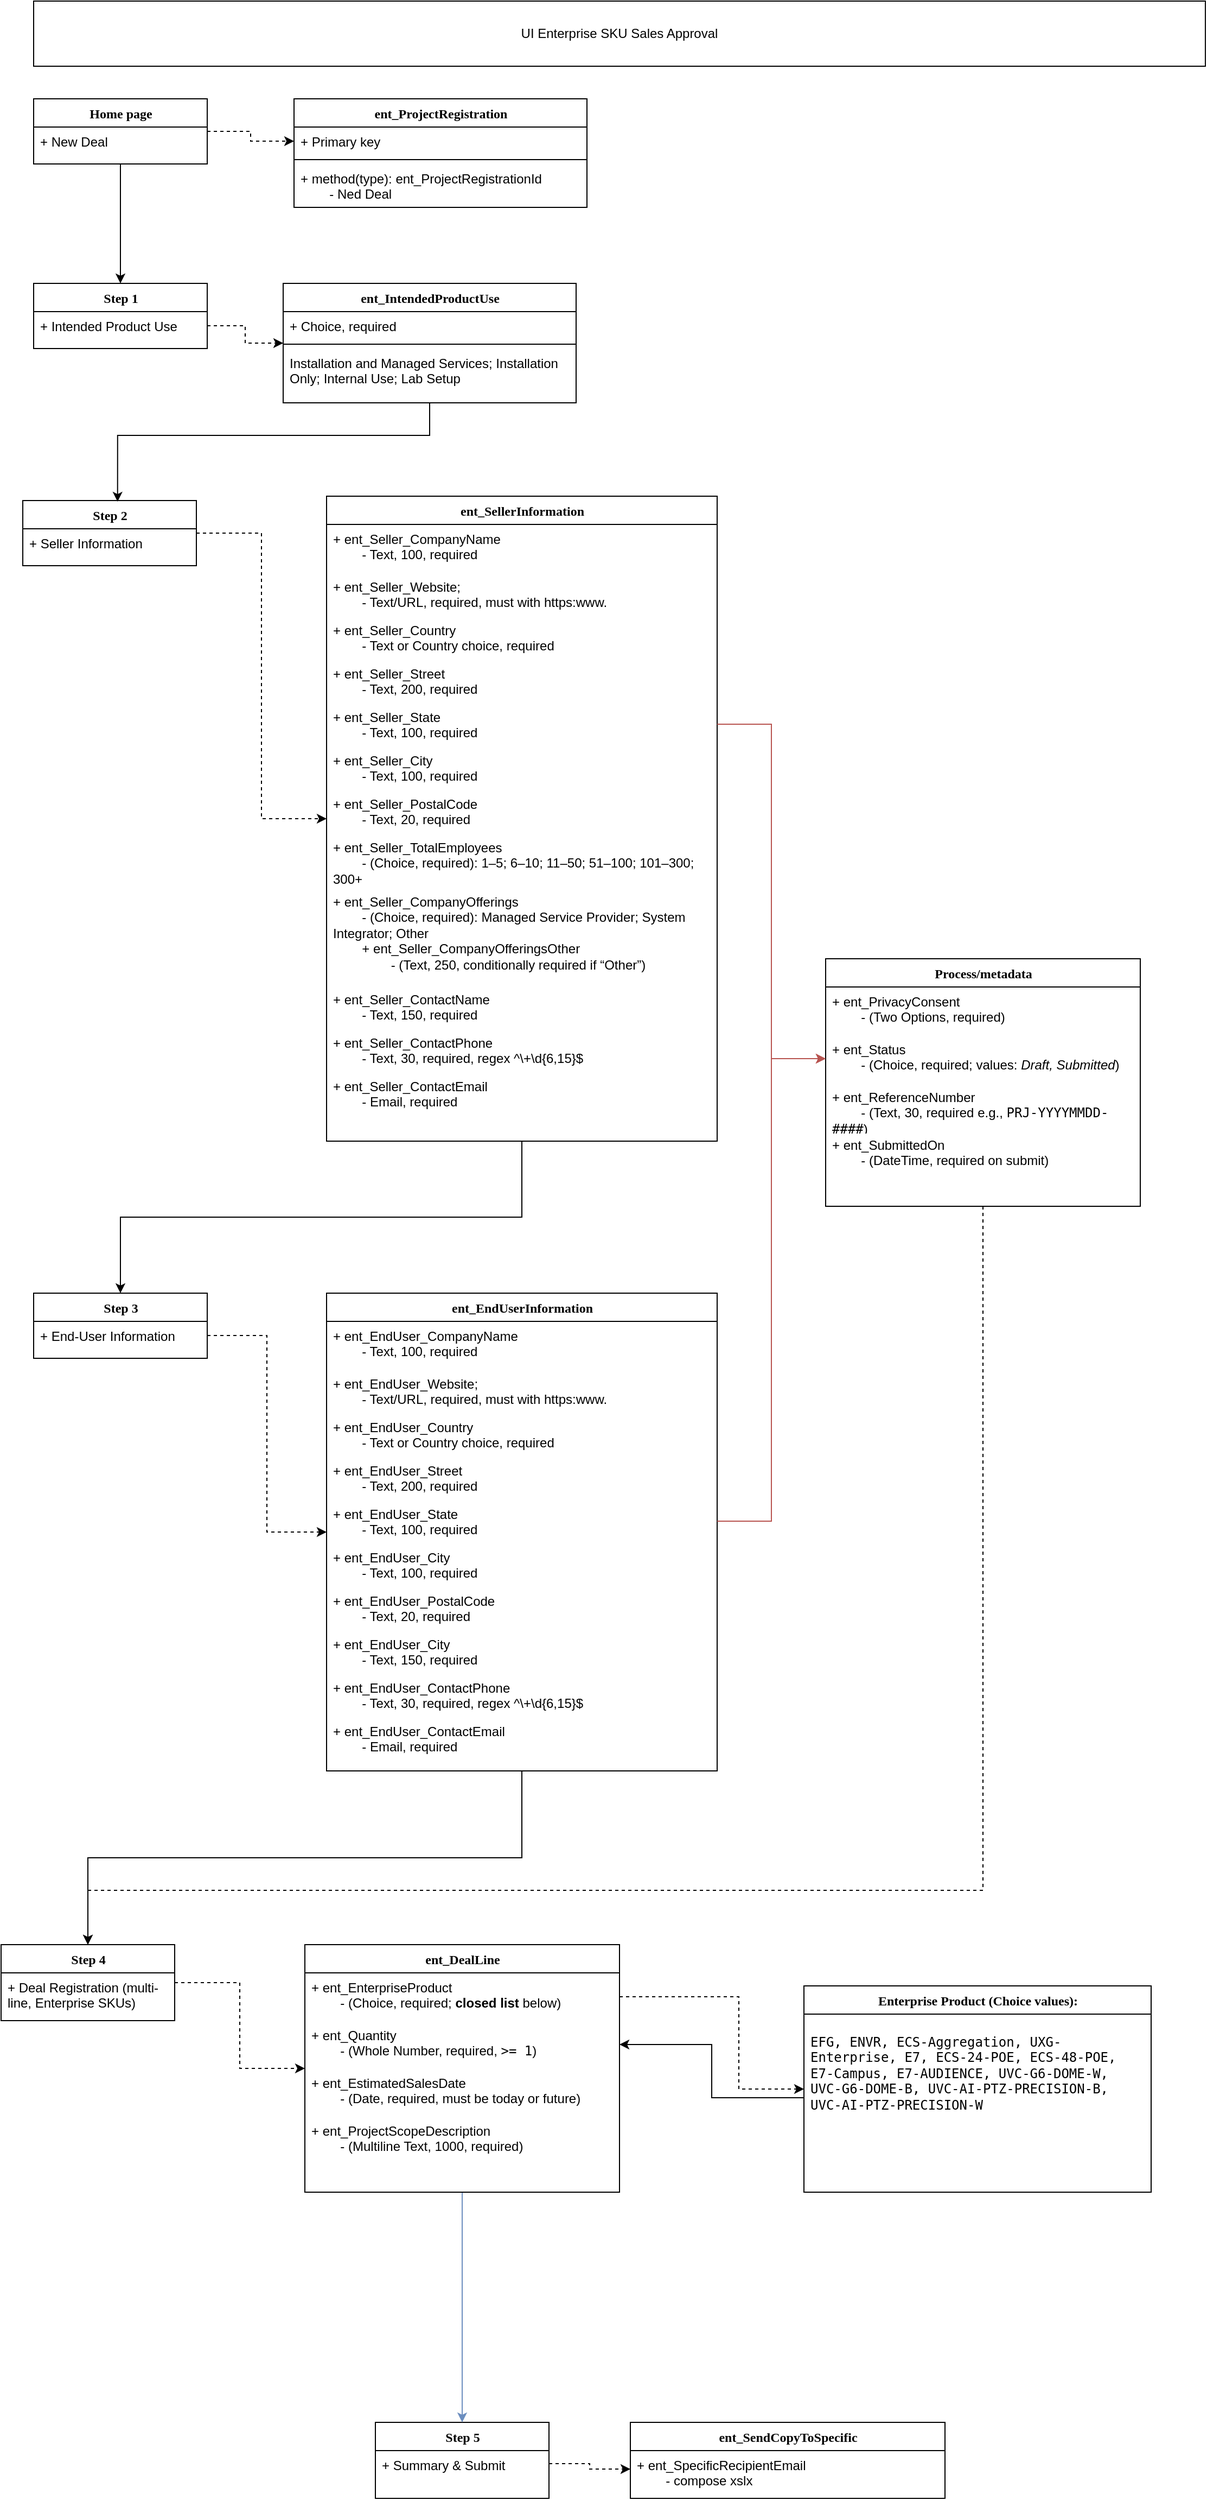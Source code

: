 <mxfile version="26.0.16">
  <diagram name="Page-1" id="9f46799a-70d6-7492-0946-bef42562c5a5">
    <mxGraphModel dx="4091" dy="1720" grid="1" gridSize="10" guides="1" tooltips="1" connect="1" arrows="1" fold="1" page="1" pageScale="1" pageWidth="1100" pageHeight="850" background="none" math="0" shadow="0">
      <root>
        <mxCell id="0" />
        <mxCell id="1" parent="0" />
        <mxCell id="t3Ei1sCSYDdTLTPBaEXb-14" style="edgeStyle=orthogonalEdgeStyle;rounded=0;orthogonalLoop=1;jettySize=auto;html=1;entryX=0;entryY=0.5;entryDx=0;entryDy=0;dashed=1;" edge="1" parent="1" source="78961159f06e98e8-17" target="78961159f06e98e8-109">
          <mxGeometry relative="1" as="geometry" />
        </mxCell>
        <mxCell id="t3Ei1sCSYDdTLTPBaEXb-19" style="edgeStyle=orthogonalEdgeStyle;rounded=0;orthogonalLoop=1;jettySize=auto;html=1;" edge="1" parent="1" source="78961159f06e98e8-17" target="78961159f06e98e8-30">
          <mxGeometry relative="1" as="geometry" />
        </mxCell>
        <mxCell id="78961159f06e98e8-17" value="Home page" style="swimlane;html=1;fontStyle=1;align=center;verticalAlign=top;childLayout=stackLayout;horizontal=1;startSize=26;horizontalStack=0;resizeParent=1;resizeLast=0;collapsible=1;marginBottom=0;swimlaneFillColor=#ffffff;rounded=0;shadow=0;comic=0;labelBackgroundColor=none;strokeWidth=1;fillColor=none;fontFamily=Verdana;fontSize=12" parent="1" vertex="1">
          <mxGeometry x="-1060" y="90" width="160" height="60" as="geometry" />
        </mxCell>
        <mxCell id="t3Ei1sCSYDdTLTPBaEXb-2" value="+ New Deal" style="text;html=1;strokeColor=none;fillColor=none;align=left;verticalAlign=top;spacingLeft=4;spacingRight=4;whiteSpace=wrap;overflow=hidden;rotatable=0;points=[[0,0.5],[1,0.5]];portConstraint=eastwest;" vertex="1" parent="78961159f06e98e8-17">
          <mxGeometry y="26" width="160" height="26" as="geometry" />
        </mxCell>
        <mxCell id="78961159f06e98e8-30" value="Step 1" style="swimlane;html=1;fontStyle=1;align=center;verticalAlign=top;childLayout=stackLayout;horizontal=1;startSize=26;horizontalStack=0;resizeParent=1;resizeLast=0;collapsible=1;marginBottom=0;swimlaneFillColor=#ffffff;rounded=0;shadow=0;comic=0;labelBackgroundColor=none;strokeWidth=1;fillColor=none;fontFamily=Verdana;fontSize=12" parent="1" vertex="1">
          <mxGeometry x="-1060" y="260" width="160" height="60" as="geometry" />
        </mxCell>
        <mxCell id="78961159f06e98e8-31" value="+ Intended Product Use" style="text;html=1;strokeColor=none;fillColor=none;align=left;verticalAlign=top;spacingLeft=4;spacingRight=4;whiteSpace=wrap;overflow=hidden;rotatable=0;points=[[0,0.5],[1,0.5]];portConstraint=eastwest;" parent="78961159f06e98e8-30" vertex="1">
          <mxGeometry y="26" width="160" height="26" as="geometry" />
        </mxCell>
        <mxCell id="78961159f06e98e8-108" value="ent_ProjectRegistration" style="swimlane;html=1;fontStyle=1;align=center;verticalAlign=top;childLayout=stackLayout;horizontal=1;startSize=26;horizontalStack=0;resizeParent=1;resizeLast=0;collapsible=1;marginBottom=0;swimlaneFillColor=#ffffff;rounded=0;shadow=0;comic=0;labelBackgroundColor=none;strokeWidth=1;fillColor=none;fontFamily=Verdana;fontSize=12" parent="1" vertex="1">
          <mxGeometry x="-820" y="90" width="270" height="100" as="geometry" />
        </mxCell>
        <mxCell id="78961159f06e98e8-109" value="+ Primary key" style="text;html=1;strokeColor=none;fillColor=none;align=left;verticalAlign=top;spacingLeft=4;spacingRight=4;whiteSpace=wrap;overflow=hidden;rotatable=0;points=[[0,0.5],[1,0.5]];portConstraint=eastwest;" parent="78961159f06e98e8-108" vertex="1">
          <mxGeometry y="26" width="270" height="26" as="geometry" />
        </mxCell>
        <mxCell id="78961159f06e98e8-116" value="" style="line;html=1;strokeWidth=1;fillColor=none;align=left;verticalAlign=middle;spacingTop=-1;spacingLeft=3;spacingRight=3;rotatable=0;labelPosition=right;points=[];portConstraint=eastwest;" parent="78961159f06e98e8-108" vertex="1">
          <mxGeometry y="52" width="270" height="8" as="geometry" />
        </mxCell>
        <mxCell id="78961159f06e98e8-117" value="+ method(type):&amp;nbsp;ent_ProjectRegistrationId&lt;br&gt;&lt;span style=&quot;white-space: pre;&quot;&gt;&#x9;&lt;/span&gt;- Ned Deal" style="text;html=1;strokeColor=none;fillColor=none;align=left;verticalAlign=top;spacingLeft=4;spacingRight=4;whiteSpace=wrap;overflow=hidden;rotatable=0;points=[[0,0.5],[1,0.5]];portConstraint=eastwest;" parent="78961159f06e98e8-108" vertex="1">
          <mxGeometry y="60" width="270" height="40" as="geometry" />
        </mxCell>
        <mxCell id="t3Ei1sCSYDdTLTPBaEXb-1" value="UI Enterprise SKU Sales Approval" style="rounded=0;whiteSpace=wrap;html=1;" vertex="1" parent="1">
          <mxGeometry x="-1060" width="1080" height="60" as="geometry" />
        </mxCell>
        <mxCell id="t3Ei1sCSYDdTLTPBaEXb-96" style="edgeStyle=orthogonalEdgeStyle;rounded=0;orthogonalLoop=1;jettySize=auto;html=1;dashed=1;" edge="1" parent="1" source="t3Ei1sCSYDdTLTPBaEXb-4" target="t3Ei1sCSYDdTLTPBaEXb-22">
          <mxGeometry relative="1" as="geometry" />
        </mxCell>
        <mxCell id="t3Ei1sCSYDdTLTPBaEXb-4" value="Step 2" style="swimlane;html=1;fontStyle=1;align=center;verticalAlign=top;childLayout=stackLayout;horizontal=1;startSize=26;horizontalStack=0;resizeParent=1;resizeLast=0;collapsible=1;marginBottom=0;swimlaneFillColor=#ffffff;rounded=0;shadow=0;comic=0;labelBackgroundColor=none;strokeWidth=1;fillColor=none;fontFamily=Verdana;fontSize=12" vertex="1" parent="1">
          <mxGeometry x="-1070" y="460" width="160" height="60" as="geometry" />
        </mxCell>
        <mxCell id="t3Ei1sCSYDdTLTPBaEXb-5" value="+&amp;nbsp;Seller Information" style="text;html=1;strokeColor=none;fillColor=none;align=left;verticalAlign=top;spacingLeft=4;spacingRight=4;whiteSpace=wrap;overflow=hidden;rotatable=0;points=[[0,0.5],[1,0.5]];portConstraint=eastwest;" vertex="1" parent="t3Ei1sCSYDdTLTPBaEXb-4">
          <mxGeometry y="26" width="160" height="26" as="geometry" />
        </mxCell>
        <mxCell id="t3Ei1sCSYDdTLTPBaEXb-6" value="Step 3" style="swimlane;html=1;fontStyle=1;align=center;verticalAlign=top;childLayout=stackLayout;horizontal=1;startSize=26;horizontalStack=0;resizeParent=1;resizeLast=0;collapsible=1;marginBottom=0;swimlaneFillColor=#ffffff;rounded=0;shadow=0;comic=0;labelBackgroundColor=none;strokeWidth=1;fillColor=none;fontFamily=Verdana;fontSize=12" vertex="1" parent="1">
          <mxGeometry x="-1060" y="1190" width="160" height="60" as="geometry" />
        </mxCell>
        <mxCell id="t3Ei1sCSYDdTLTPBaEXb-7" value="+&amp;nbsp;End-User Information" style="text;html=1;strokeColor=none;fillColor=none;align=left;verticalAlign=top;spacingLeft=4;spacingRight=4;whiteSpace=wrap;overflow=hidden;rotatable=0;points=[[0,0.5],[1,0.5]];portConstraint=eastwest;" vertex="1" parent="t3Ei1sCSYDdTLTPBaEXb-6">
          <mxGeometry y="26" width="160" height="26" as="geometry" />
        </mxCell>
        <mxCell id="t3Ei1sCSYDdTLTPBaEXb-100" style="edgeStyle=orthogonalEdgeStyle;rounded=0;orthogonalLoop=1;jettySize=auto;html=1;dashed=1;" edge="1" parent="1" source="t3Ei1sCSYDdTLTPBaEXb-8" target="t3Ei1sCSYDdTLTPBaEXb-80">
          <mxGeometry relative="1" as="geometry" />
        </mxCell>
        <mxCell id="t3Ei1sCSYDdTLTPBaEXb-8" value="Step 4" style="swimlane;html=1;fontStyle=1;align=center;verticalAlign=top;childLayout=stackLayout;horizontal=1;startSize=26;horizontalStack=0;resizeParent=1;resizeLast=0;collapsible=1;marginBottom=0;swimlaneFillColor=#ffffff;rounded=0;shadow=0;comic=0;labelBackgroundColor=none;strokeWidth=1;fillColor=none;fontFamily=Verdana;fontSize=12" vertex="1" parent="1">
          <mxGeometry x="-1090" y="1790" width="160" height="70" as="geometry" />
        </mxCell>
        <mxCell id="t3Ei1sCSYDdTLTPBaEXb-9" value="+&amp;nbsp;Deal Registration (multi-line, Enterprise SKUs)" style="text;html=1;strokeColor=none;fillColor=none;align=left;verticalAlign=top;spacingLeft=4;spacingRight=4;whiteSpace=wrap;overflow=hidden;rotatable=0;points=[[0,0.5],[1,0.5]];portConstraint=eastwest;" vertex="1" parent="t3Ei1sCSYDdTLTPBaEXb-8">
          <mxGeometry y="26" width="160" height="44" as="geometry" />
        </mxCell>
        <mxCell id="t3Ei1sCSYDdTLTPBaEXb-10" value="Step 5" style="swimlane;html=1;fontStyle=1;align=center;verticalAlign=top;childLayout=stackLayout;horizontal=1;startSize=26;horizontalStack=0;resizeParent=1;resizeLast=0;collapsible=1;marginBottom=0;swimlaneFillColor=#ffffff;rounded=0;shadow=0;comic=0;labelBackgroundColor=none;strokeWidth=1;fillColor=none;fontFamily=Verdana;fontSize=12" vertex="1" parent="1">
          <mxGeometry x="-745" y="2230" width="160" height="70" as="geometry" />
        </mxCell>
        <mxCell id="t3Ei1sCSYDdTLTPBaEXb-11" value="+&amp;nbsp;Summary &amp;amp; Submit" style="text;html=1;strokeColor=none;fillColor=none;align=left;verticalAlign=top;spacingLeft=4;spacingRight=4;whiteSpace=wrap;overflow=hidden;rotatable=0;points=[[0,0.5],[1,0.5]];portConstraint=eastwest;" vertex="1" parent="t3Ei1sCSYDdTLTPBaEXb-10">
          <mxGeometry y="26" width="160" height="24" as="geometry" />
        </mxCell>
        <mxCell id="t3Ei1sCSYDdTLTPBaEXb-15" value="ent_IntendedProductUse" style="swimlane;html=1;fontStyle=1;align=center;verticalAlign=top;childLayout=stackLayout;horizontal=1;startSize=26;horizontalStack=0;resizeParent=1;resizeLast=0;collapsible=1;marginBottom=0;swimlaneFillColor=#ffffff;rounded=0;shadow=0;comic=0;labelBackgroundColor=none;strokeWidth=1;fillColor=none;fontFamily=Verdana;fontSize=12" vertex="1" parent="1">
          <mxGeometry x="-830" y="260" width="270" height="110" as="geometry" />
        </mxCell>
        <mxCell id="t3Ei1sCSYDdTLTPBaEXb-16" value="+&amp;nbsp;Choice, required" style="text;html=1;strokeColor=none;fillColor=none;align=left;verticalAlign=top;spacingLeft=4;spacingRight=4;whiteSpace=wrap;overflow=hidden;rotatable=0;points=[[0,0.5],[1,0.5]];portConstraint=eastwest;" vertex="1" parent="t3Ei1sCSYDdTLTPBaEXb-15">
          <mxGeometry y="26" width="270" height="26" as="geometry" />
        </mxCell>
        <mxCell id="t3Ei1sCSYDdTLTPBaEXb-17" value="" style="line;html=1;strokeWidth=1;fillColor=none;align=left;verticalAlign=middle;spacingTop=-1;spacingLeft=3;spacingRight=3;rotatable=0;labelPosition=right;points=[];portConstraint=eastwest;" vertex="1" parent="t3Ei1sCSYDdTLTPBaEXb-15">
          <mxGeometry y="52" width="270" height="8" as="geometry" />
        </mxCell>
        <mxCell id="t3Ei1sCSYDdTLTPBaEXb-18" value="Installation and Managed Services; Installation Only; Internal Use; Lab Setup" style="text;html=1;strokeColor=none;fillColor=none;align=left;verticalAlign=top;spacingLeft=4;spacingRight=4;whiteSpace=wrap;overflow=hidden;rotatable=0;points=[[0,0.5],[1,0.5]];portConstraint=eastwest;" vertex="1" parent="t3Ei1sCSYDdTLTPBaEXb-15">
          <mxGeometry y="60" width="270" height="50" as="geometry" />
        </mxCell>
        <mxCell id="t3Ei1sCSYDdTLTPBaEXb-20" style="edgeStyle=orthogonalEdgeStyle;rounded=0;orthogonalLoop=1;jettySize=auto;html=1;exitX=1;exitY=0.5;exitDx=0;exitDy=0;dashed=1;" edge="1" parent="1" source="78961159f06e98e8-31" target="t3Ei1sCSYDdTLTPBaEXb-15">
          <mxGeometry relative="1" as="geometry" />
        </mxCell>
        <mxCell id="t3Ei1sCSYDdTLTPBaEXb-97" style="edgeStyle=orthogonalEdgeStyle;rounded=0;orthogonalLoop=1;jettySize=auto;html=1;entryX=0.5;entryY=0;entryDx=0;entryDy=0;" edge="1" parent="1" source="t3Ei1sCSYDdTLTPBaEXb-22" target="t3Ei1sCSYDdTLTPBaEXb-6">
          <mxGeometry relative="1" as="geometry">
            <Array as="points">
              <mxPoint x="-610" y="1120" />
              <mxPoint x="-980" y="1120" />
            </Array>
          </mxGeometry>
        </mxCell>
        <mxCell id="t3Ei1sCSYDdTLTPBaEXb-22" value="ent_SellerInformation" style="swimlane;html=1;fontStyle=1;align=center;verticalAlign=top;childLayout=stackLayout;horizontal=1;startSize=26;horizontalStack=0;resizeParent=1;resizeLast=0;collapsible=1;marginBottom=0;swimlaneFillColor=#ffffff;rounded=0;shadow=0;comic=0;labelBackgroundColor=none;strokeWidth=1;fillColor=none;fontFamily=Verdana;fontSize=12" vertex="1" parent="1">
          <mxGeometry x="-790" y="456" width="360" height="594" as="geometry" />
        </mxCell>
        <mxCell id="t3Ei1sCSYDdTLTPBaEXb-23" value="+ ent_Seller_CompanyName&lt;br&gt;&lt;span style=&quot;white-space: pre;&quot;&gt;&#x9;&lt;/span&gt;- Text, 100, required" style="text;html=1;strokeColor=none;fillColor=none;align=left;verticalAlign=top;spacingLeft=4;spacingRight=4;whiteSpace=wrap;overflow=hidden;rotatable=0;points=[[0,0.5],[1,0.5]];portConstraint=eastwest;" vertex="1" parent="t3Ei1sCSYDdTLTPBaEXb-22">
          <mxGeometry y="26" width="360" height="44" as="geometry" />
        </mxCell>
        <mxCell id="t3Ei1sCSYDdTLTPBaEXb-25" value="+&amp;nbsp;ent_Seller_Website;&lt;br&gt;&lt;span style=&quot;white-space: pre;&quot;&gt;&#x9;&lt;/span&gt;- Text/URL, required, must with https:www." style="text;html=1;strokeColor=none;fillColor=none;align=left;verticalAlign=top;spacingLeft=4;spacingRight=4;whiteSpace=wrap;overflow=hidden;rotatable=0;points=[[0,0.5],[1,0.5]];portConstraint=eastwest;" vertex="1" parent="t3Ei1sCSYDdTLTPBaEXb-22">
          <mxGeometry y="70" width="360" height="40" as="geometry" />
        </mxCell>
        <mxCell id="t3Ei1sCSYDdTLTPBaEXb-34" value="+&amp;nbsp;ent_Seller_Country&lt;br&gt;&lt;span style=&quot;white-space: pre;&quot;&gt;&#x9;&lt;/span&gt;- Text or Country choice, required" style="text;html=1;strokeColor=none;fillColor=none;align=left;verticalAlign=top;spacingLeft=4;spacingRight=4;whiteSpace=wrap;overflow=hidden;rotatable=0;points=[[0,0.5],[1,0.5]];portConstraint=eastwest;" vertex="1" parent="t3Ei1sCSYDdTLTPBaEXb-22">
          <mxGeometry y="110" width="360" height="40" as="geometry" />
        </mxCell>
        <mxCell id="t3Ei1sCSYDdTLTPBaEXb-26" value="+ ent_Seller_Street&lt;br&gt;&lt;span style=&quot;white-space: pre;&quot;&gt;&#x9;&lt;/span&gt;- Text, 200, required" style="text;html=1;strokeColor=none;fillColor=none;align=left;verticalAlign=top;spacingLeft=4;spacingRight=4;whiteSpace=wrap;overflow=hidden;rotatable=0;points=[[0,0.5],[1,0.5]];portConstraint=eastwest;" vertex="1" parent="t3Ei1sCSYDdTLTPBaEXb-22">
          <mxGeometry y="150" width="360" height="40" as="geometry" />
        </mxCell>
        <mxCell id="t3Ei1sCSYDdTLTPBaEXb-35" value="+&amp;nbsp;ent_Seller_State&lt;br&gt;&lt;span style=&quot;white-space: pre;&quot;&gt;&#x9;&lt;/span&gt;- Text, 100, required" style="text;html=1;strokeColor=none;fillColor=none;align=left;verticalAlign=top;spacingLeft=4;spacingRight=4;whiteSpace=wrap;overflow=hidden;rotatable=0;points=[[0,0.5],[1,0.5]];portConstraint=eastwest;" vertex="1" parent="t3Ei1sCSYDdTLTPBaEXb-22">
          <mxGeometry y="190" width="360" height="40" as="geometry" />
        </mxCell>
        <mxCell id="t3Ei1sCSYDdTLTPBaEXb-37" value="+&amp;nbsp;ent_Seller_City&lt;br&gt;&lt;span style=&quot;white-space: pre;&quot;&gt;&#x9;&lt;/span&gt;- Text, 100, required" style="text;html=1;strokeColor=none;fillColor=none;align=left;verticalAlign=top;spacingLeft=4;spacingRight=4;whiteSpace=wrap;overflow=hidden;rotatable=0;points=[[0,0.5],[1,0.5]];portConstraint=eastwest;" vertex="1" parent="t3Ei1sCSYDdTLTPBaEXb-22">
          <mxGeometry y="230" width="360" height="40" as="geometry" />
        </mxCell>
        <mxCell id="t3Ei1sCSYDdTLTPBaEXb-38" value="+&amp;nbsp;ent_Seller_PostalCode&lt;br&gt;&lt;span style=&quot;white-space: pre;&quot;&gt;&#x9;&lt;/span&gt;- Text, 20, required" style="text;html=1;strokeColor=none;fillColor=none;align=left;verticalAlign=top;spacingLeft=4;spacingRight=4;whiteSpace=wrap;overflow=hidden;rotatable=0;points=[[0,0.5],[1,0.5]];portConstraint=eastwest;" vertex="1" parent="t3Ei1sCSYDdTLTPBaEXb-22">
          <mxGeometry y="270" width="360" height="40" as="geometry" />
        </mxCell>
        <mxCell id="t3Ei1sCSYDdTLTPBaEXb-39" value="+&amp;nbsp;ent_Seller_TotalEmployees&lt;br&gt;&lt;span style=&quot;white-space: pre;&quot;&gt;&#x9;&lt;/span&gt;-&amp;nbsp;(Choice, required): 1–5; 6–10; 11–50; 51–100; 101–300; 300+" style="text;html=1;strokeColor=none;fillColor=none;align=left;verticalAlign=top;spacingLeft=4;spacingRight=4;whiteSpace=wrap;overflow=hidden;rotatable=0;points=[[0,0.5],[1,0.5]];portConstraint=eastwest;" vertex="1" parent="t3Ei1sCSYDdTLTPBaEXb-22">
          <mxGeometry y="310" width="360" height="50" as="geometry" />
        </mxCell>
        <mxCell id="t3Ei1sCSYDdTLTPBaEXb-40" value="+&amp;nbsp;ent_Seller_CompanyOfferings&lt;br&gt;&lt;span style=&quot;white-space: pre;&quot;&gt;&#x9;&lt;/span&gt;- (Choice, required): Managed Service Provider; System Integrator; Other&lt;br&gt;&lt;span style=&quot;white-space: pre;&quot;&gt;&#x9;&lt;/span&gt;+&amp;nbsp;ent_Seller_CompanyOfferingsOther&lt;br&gt;&lt;span style=&quot;white-space: pre;&quot;&gt;&#x9;&lt;/span&gt;&lt;span style=&quot;white-space: pre;&quot;&gt;&#x9;&lt;/span&gt;-&amp;nbsp;(Text, 250, conditionally required if “Other”)" style="text;html=1;strokeColor=none;fillColor=none;align=left;verticalAlign=top;spacingLeft=4;spacingRight=4;whiteSpace=wrap;overflow=hidden;rotatable=0;points=[[0,0.5],[1,0.5]];portConstraint=eastwest;" vertex="1" parent="t3Ei1sCSYDdTLTPBaEXb-22">
          <mxGeometry y="360" width="360" height="90" as="geometry" />
        </mxCell>
        <mxCell id="t3Ei1sCSYDdTLTPBaEXb-41" value="+&amp;nbsp;ent_Seller_ContactName&lt;br&gt;&lt;span style=&quot;white-space: pre;&quot;&gt;&#x9;&lt;/span&gt;- Text, 150, required" style="text;html=1;strokeColor=none;fillColor=none;align=left;verticalAlign=top;spacingLeft=4;spacingRight=4;whiteSpace=wrap;overflow=hidden;rotatable=0;points=[[0,0.5],[1,0.5]];portConstraint=eastwest;" vertex="1" parent="t3Ei1sCSYDdTLTPBaEXb-22">
          <mxGeometry y="450" width="360" height="40" as="geometry" />
        </mxCell>
        <mxCell id="t3Ei1sCSYDdTLTPBaEXb-42" value="+&amp;nbsp;ent_Seller_ContactPhone&lt;br&gt;&lt;span style=&quot;white-space: pre;&quot;&gt;&#x9;&lt;/span&gt;- Text, 30, required, regex ^\+\d{6,15}$" style="text;html=1;strokeColor=none;fillColor=none;align=left;verticalAlign=top;spacingLeft=4;spacingRight=4;whiteSpace=wrap;overflow=hidden;rotatable=0;points=[[0,0.5],[1,0.5]];portConstraint=eastwest;" vertex="1" parent="t3Ei1sCSYDdTLTPBaEXb-22">
          <mxGeometry y="490" width="360" height="40" as="geometry" />
        </mxCell>
        <mxCell id="t3Ei1sCSYDdTLTPBaEXb-43" value="+&amp;nbsp;ent_Seller_ContactEmail&lt;br&gt;&lt;span style=&quot;white-space: pre;&quot;&gt;&#x9;&lt;/span&gt;- Email, required" style="text;html=1;strokeColor=none;fillColor=none;align=left;verticalAlign=top;spacingLeft=4;spacingRight=4;whiteSpace=wrap;overflow=hidden;rotatable=0;points=[[0,0.5],[1,0.5]];portConstraint=eastwest;" vertex="1" parent="t3Ei1sCSYDdTLTPBaEXb-22">
          <mxGeometry y="530" width="360" height="40" as="geometry" />
        </mxCell>
        <mxCell id="t3Ei1sCSYDdTLTPBaEXb-99" style="edgeStyle=orthogonalEdgeStyle;rounded=0;orthogonalLoop=1;jettySize=auto;html=1;entryX=0.5;entryY=0;entryDx=0;entryDy=0;" edge="1" parent="1" source="t3Ei1sCSYDdTLTPBaEXb-44" target="t3Ei1sCSYDdTLTPBaEXb-8">
          <mxGeometry relative="1" as="geometry">
            <Array as="points">
              <mxPoint x="-610" y="1710" />
              <mxPoint x="-1010" y="1710" />
            </Array>
          </mxGeometry>
        </mxCell>
        <mxCell id="t3Ei1sCSYDdTLTPBaEXb-44" value="ent_EndUserInformation" style="swimlane;html=1;fontStyle=1;align=center;verticalAlign=top;childLayout=stackLayout;horizontal=1;startSize=26;horizontalStack=0;resizeParent=1;resizeLast=0;collapsible=1;marginBottom=0;swimlaneFillColor=#ffffff;rounded=0;shadow=0;comic=0;labelBackgroundColor=none;strokeWidth=1;fillColor=none;fontFamily=Verdana;fontSize=12" vertex="1" parent="1">
          <mxGeometry x="-790" y="1190" width="360" height="440" as="geometry" />
        </mxCell>
        <mxCell id="t3Ei1sCSYDdTLTPBaEXb-45" value="+ ent_EndUser_CompanyName&lt;br&gt;&lt;span style=&quot;white-space: pre;&quot;&gt;&#x9;&lt;/span&gt;- Text, 100, required" style="text;html=1;strokeColor=none;fillColor=none;align=left;verticalAlign=top;spacingLeft=4;spacingRight=4;whiteSpace=wrap;overflow=hidden;rotatable=0;points=[[0,0.5],[1,0.5]];portConstraint=eastwest;" vertex="1" parent="t3Ei1sCSYDdTLTPBaEXb-44">
          <mxGeometry y="26" width="360" height="44" as="geometry" />
        </mxCell>
        <mxCell id="t3Ei1sCSYDdTLTPBaEXb-46" value="+&amp;nbsp;ent_EndUser_Website;&lt;br&gt;&lt;span style=&quot;white-space: pre;&quot;&gt;&#x9;&lt;/span&gt;- Text/URL, required, must with https:www." style="text;html=1;strokeColor=none;fillColor=none;align=left;verticalAlign=top;spacingLeft=4;spacingRight=4;whiteSpace=wrap;overflow=hidden;rotatable=0;points=[[0,0.5],[1,0.5]];portConstraint=eastwest;" vertex="1" parent="t3Ei1sCSYDdTLTPBaEXb-44">
          <mxGeometry y="70" width="360" height="40" as="geometry" />
        </mxCell>
        <mxCell id="t3Ei1sCSYDdTLTPBaEXb-47" value="+&amp;nbsp;ent_EndUser_Country&lt;br&gt;&lt;span style=&quot;white-space: pre;&quot;&gt;&#x9;&lt;/span&gt;- Text or Country choice, required" style="text;html=1;strokeColor=none;fillColor=none;align=left;verticalAlign=top;spacingLeft=4;spacingRight=4;whiteSpace=wrap;overflow=hidden;rotatable=0;points=[[0,0.5],[1,0.5]];portConstraint=eastwest;" vertex="1" parent="t3Ei1sCSYDdTLTPBaEXb-44">
          <mxGeometry y="110" width="360" height="40" as="geometry" />
        </mxCell>
        <mxCell id="t3Ei1sCSYDdTLTPBaEXb-48" value="+ ent_EndUser_Street&lt;br&gt;&lt;span style=&quot;white-space: pre;&quot;&gt;&#x9;&lt;/span&gt;- Text, 200, required" style="text;html=1;strokeColor=none;fillColor=none;align=left;verticalAlign=top;spacingLeft=4;spacingRight=4;whiteSpace=wrap;overflow=hidden;rotatable=0;points=[[0,0.5],[1,0.5]];portConstraint=eastwest;" vertex="1" parent="t3Ei1sCSYDdTLTPBaEXb-44">
          <mxGeometry y="150" width="360" height="40" as="geometry" />
        </mxCell>
        <mxCell id="t3Ei1sCSYDdTLTPBaEXb-49" value="+&amp;nbsp;ent_EndUser_State&lt;br&gt;&lt;span style=&quot;white-space: pre;&quot;&gt;&#x9;&lt;/span&gt;- Text, 100, required" style="text;html=1;strokeColor=none;fillColor=none;align=left;verticalAlign=top;spacingLeft=4;spacingRight=4;whiteSpace=wrap;overflow=hidden;rotatable=0;points=[[0,0.5],[1,0.5]];portConstraint=eastwest;" vertex="1" parent="t3Ei1sCSYDdTLTPBaEXb-44">
          <mxGeometry y="190" width="360" height="40" as="geometry" />
        </mxCell>
        <mxCell id="t3Ei1sCSYDdTLTPBaEXb-50" value="+&amp;nbsp;ent_EndUser_City&lt;br&gt;&lt;span style=&quot;white-space: pre;&quot;&gt;&#x9;&lt;/span&gt;- Text, 100, required" style="text;html=1;strokeColor=none;fillColor=none;align=left;verticalAlign=top;spacingLeft=4;spacingRight=4;whiteSpace=wrap;overflow=hidden;rotatable=0;points=[[0,0.5],[1,0.5]];portConstraint=eastwest;" vertex="1" parent="t3Ei1sCSYDdTLTPBaEXb-44">
          <mxGeometry y="230" width="360" height="40" as="geometry" />
        </mxCell>
        <mxCell id="t3Ei1sCSYDdTLTPBaEXb-51" value="+&amp;nbsp;ent_EndUser_PostalCode&lt;br&gt;&lt;span style=&quot;white-space: pre;&quot;&gt;&#x9;&lt;/span&gt;- Text, 20, required" style="text;html=1;strokeColor=none;fillColor=none;align=left;verticalAlign=top;spacingLeft=4;spacingRight=4;whiteSpace=wrap;overflow=hidden;rotatable=0;points=[[0,0.5],[1,0.5]];portConstraint=eastwest;" vertex="1" parent="t3Ei1sCSYDdTLTPBaEXb-44">
          <mxGeometry y="270" width="360" height="40" as="geometry" />
        </mxCell>
        <mxCell id="t3Ei1sCSYDdTLTPBaEXb-54" value="+&amp;nbsp;ent_EndUser_City&lt;br&gt;&lt;span style=&quot;white-space: pre;&quot;&gt;&#x9;&lt;/span&gt;- Text, 150, required" style="text;html=1;strokeColor=none;fillColor=none;align=left;verticalAlign=top;spacingLeft=4;spacingRight=4;whiteSpace=wrap;overflow=hidden;rotatable=0;points=[[0,0.5],[1,0.5]];portConstraint=eastwest;" vertex="1" parent="t3Ei1sCSYDdTLTPBaEXb-44">
          <mxGeometry y="310" width="360" height="40" as="geometry" />
        </mxCell>
        <mxCell id="t3Ei1sCSYDdTLTPBaEXb-55" value="+&amp;nbsp;ent_EndUser_ContactPhone&lt;br&gt;&lt;span style=&quot;white-space: pre;&quot;&gt;&#x9;&lt;/span&gt;- Text, 30, required, regex ^\+\d{6,15}$" style="text;html=1;strokeColor=none;fillColor=none;align=left;verticalAlign=top;spacingLeft=4;spacingRight=4;whiteSpace=wrap;overflow=hidden;rotatable=0;points=[[0,0.5],[1,0.5]];portConstraint=eastwest;" vertex="1" parent="t3Ei1sCSYDdTLTPBaEXb-44">
          <mxGeometry y="350" width="360" height="40" as="geometry" />
        </mxCell>
        <mxCell id="t3Ei1sCSYDdTLTPBaEXb-56" value="+&amp;nbsp;ent_EndUser_ContactEmail&lt;br&gt;&lt;span style=&quot;white-space: pre;&quot;&gt;&#x9;&lt;/span&gt;- Email, required" style="text;html=1;strokeColor=none;fillColor=none;align=left;verticalAlign=top;spacingLeft=4;spacingRight=4;whiteSpace=wrap;overflow=hidden;rotatable=0;points=[[0,0.5],[1,0.5]];portConstraint=eastwest;" vertex="1" parent="t3Ei1sCSYDdTLTPBaEXb-44">
          <mxGeometry y="390" width="360" height="40" as="geometry" />
        </mxCell>
        <mxCell id="t3Ei1sCSYDdTLTPBaEXb-104" style="edgeStyle=orthogonalEdgeStyle;rounded=0;orthogonalLoop=1;jettySize=auto;html=1;dashed=1;" edge="1" parent="1" source="t3Ei1sCSYDdTLTPBaEXb-57" target="t3Ei1sCSYDdTLTPBaEXb-8">
          <mxGeometry relative="1" as="geometry">
            <Array as="points">
              <mxPoint x="-185" y="1740" />
              <mxPoint x="-1010" y="1740" />
            </Array>
          </mxGeometry>
        </mxCell>
        <mxCell id="t3Ei1sCSYDdTLTPBaEXb-57" value="Process/metadata" style="swimlane;html=1;fontStyle=1;align=center;verticalAlign=top;childLayout=stackLayout;horizontal=1;startSize=26;horizontalStack=0;resizeParent=1;resizeLast=0;collapsible=1;marginBottom=0;swimlaneFillColor=#ffffff;rounded=0;shadow=0;comic=0;labelBackgroundColor=none;strokeWidth=1;fillColor=none;fontFamily=Verdana;fontSize=12" vertex="1" parent="1">
          <mxGeometry x="-330" y="882" width="290" height="228" as="geometry" />
        </mxCell>
        <mxCell id="t3Ei1sCSYDdTLTPBaEXb-58" value="+&amp;nbsp;ent_PrivacyConsent&lt;br&gt;&lt;span style=&quot;white-space: pre;&quot;&gt;&#x9;&lt;/span&gt;-&amp;nbsp;(Two Options, required)" style="text;html=1;strokeColor=none;fillColor=none;align=left;verticalAlign=top;spacingLeft=4;spacingRight=4;whiteSpace=wrap;overflow=hidden;rotatable=0;points=[[0,0.5],[1,0.5]];portConstraint=eastwest;" vertex="1" parent="t3Ei1sCSYDdTLTPBaEXb-57">
          <mxGeometry y="26" width="290" height="44" as="geometry" />
        </mxCell>
        <mxCell id="t3Ei1sCSYDdTLTPBaEXb-66" value="+&amp;nbsp;ent_Status&lt;div&gt;&lt;span style=&quot;white-space: pre;&quot;&gt;&#x9;&lt;/span&gt;-&amp;nbsp;&lt;span style=&quot;background-color: transparent; color: light-dark(rgb(0, 0, 0), rgb(255, 255, 255));&quot;&gt;(Choice, required; values: &lt;/span&gt;&lt;em style=&quot;background-color: transparent; color: light-dark(rgb(0, 0, 0), rgb(255, 255, 255));&quot; data-end=&quot;4024&quot; data-start=&quot;4006&quot;&gt;Draft, Submitted&lt;/em&gt;&lt;span style=&quot;background-color: transparent; color: light-dark(rgb(0, 0, 0), rgb(255, 255, 255));&quot;&gt;)&lt;/span&gt;&lt;br&gt;&lt;/div&gt;" style="text;html=1;strokeColor=none;fillColor=none;align=left;verticalAlign=top;spacingLeft=4;spacingRight=4;whiteSpace=wrap;overflow=hidden;rotatable=0;points=[[0,0.5],[1,0.5]];portConstraint=eastwest;" vertex="1" parent="t3Ei1sCSYDdTLTPBaEXb-57">
          <mxGeometry y="70" width="290" height="44" as="geometry" />
        </mxCell>
        <mxCell id="t3Ei1sCSYDdTLTPBaEXb-67" value="&lt;div&gt;+&amp;nbsp;ent_ReferenceNumber&lt;br&gt;&lt;span style=&quot;white-space: pre;&quot;&gt;&#x9;&lt;/span&gt;-&amp;nbsp;&lt;span style=&quot;background-color: transparent; color: light-dark(rgb(0, 0, 0), rgb(255, 255, 255));&quot;&gt;(Text, 30, required e.g., &lt;/span&gt;&lt;code style=&quot;background-color: transparent; color: light-dark(rgb(0, 0, 0), rgb(255, 255, 255));&quot; data-end=&quot;4099&quot; data-start=&quot;4080&quot;&gt;PRJ-YYYYMMDD-####&lt;/code&gt;&lt;span style=&quot;background-color: transparent; color: light-dark(rgb(0, 0, 0), rgb(255, 255, 255));&quot;&gt;)&lt;/span&gt;&lt;br&gt;&lt;/div&gt;" style="text;html=1;strokeColor=none;fillColor=none;align=left;verticalAlign=top;spacingLeft=4;spacingRight=4;whiteSpace=wrap;overflow=hidden;rotatable=0;points=[[0,0.5],[1,0.5]];portConstraint=eastwest;" vertex="1" parent="t3Ei1sCSYDdTLTPBaEXb-57">
          <mxGeometry y="114" width="290" height="44" as="geometry" />
        </mxCell>
        <mxCell id="t3Ei1sCSYDdTLTPBaEXb-68" value="&lt;div&gt;+&amp;nbsp;ent_SubmittedOn&lt;/div&gt;&lt;div&gt;&lt;span style=&quot;white-space: pre;&quot;&gt;&#x9;&lt;/span&gt;-&amp;nbsp;(DateTime, required on submit)&lt;br&gt;&lt;/div&gt;" style="text;html=1;strokeColor=none;fillColor=none;align=left;verticalAlign=top;spacingLeft=4;spacingRight=4;whiteSpace=wrap;overflow=hidden;rotatable=0;points=[[0,0.5],[1,0.5]];portConstraint=eastwest;" vertex="1" parent="t3Ei1sCSYDdTLTPBaEXb-57">
          <mxGeometry y="158" width="290" height="44" as="geometry" />
        </mxCell>
        <mxCell id="t3Ei1sCSYDdTLTPBaEXb-101" style="edgeStyle=orthogonalEdgeStyle;rounded=0;orthogonalLoop=1;jettySize=auto;html=1;fillColor=#dae8fc;strokeColor=#6c8ebf;" edge="1" parent="1" source="t3Ei1sCSYDdTLTPBaEXb-80" target="t3Ei1sCSYDdTLTPBaEXb-10">
          <mxGeometry relative="1" as="geometry" />
        </mxCell>
        <mxCell id="t3Ei1sCSYDdTLTPBaEXb-80" value="ent_DealLine" style="swimlane;html=1;fontStyle=1;align=center;verticalAlign=top;childLayout=stackLayout;horizontal=1;startSize=26;horizontalStack=0;resizeParent=1;resizeLast=0;collapsible=1;marginBottom=0;swimlaneFillColor=#ffffff;rounded=0;shadow=0;comic=0;labelBackgroundColor=none;strokeWidth=1;fillColor=none;fontFamily=Verdana;fontSize=12" vertex="1" parent="1">
          <mxGeometry x="-810" y="1790" width="290" height="228" as="geometry" />
        </mxCell>
        <mxCell id="t3Ei1sCSYDdTLTPBaEXb-81" value="+ ent_EnterpriseProduct&lt;div&gt;&lt;span style=&quot;white-space: pre;&quot;&gt;&#x9;&lt;/span&gt;-&amp;nbsp;&lt;span style=&quot;background-color: transparent; color: light-dark(rgb(0, 0, 0), rgb(255, 255, 255));&quot;&gt;(Choice, required; &lt;/span&gt;&lt;strong style=&quot;background-color: transparent; color: light-dark(rgb(0, 0, 0), rgb(255, 255, 255));&quot; data-end=&quot;4392&quot; data-start=&quot;4377&quot;&gt;closed list&lt;/strong&gt;&lt;span style=&quot;background-color: transparent; color: light-dark(rgb(0, 0, 0), rgb(255, 255, 255));&quot;&gt; below)&lt;/span&gt;&lt;br&gt;&lt;/div&gt;" style="text;html=1;strokeColor=none;fillColor=none;align=left;verticalAlign=top;spacingLeft=4;spacingRight=4;whiteSpace=wrap;overflow=hidden;rotatable=0;points=[[0,0.5],[1,0.5]];portConstraint=eastwest;" vertex="1" parent="t3Ei1sCSYDdTLTPBaEXb-80">
          <mxGeometry y="26" width="290" height="44" as="geometry" />
        </mxCell>
        <mxCell id="t3Ei1sCSYDdTLTPBaEXb-82" value="&lt;div&gt;+&amp;nbsp;ent_Quantity&lt;/div&gt;&lt;div&gt;&lt;span style=&quot;white-space: pre;&quot;&gt;&#x9;&lt;/span&gt;-&amp;nbsp;&lt;span style=&quot;background-color: transparent; color: light-dark(rgb(0, 0, 0), rgb(255, 255, 255));&quot;&gt;(Whole Number, required, &lt;/span&gt;&lt;code style=&quot;background-color: transparent; color: light-dark(rgb(0, 0, 0), rgb(255, 255, 255));&quot; data-end=&quot;4452&quot; data-start=&quot;4446&quot;&gt;&amp;gt;= 1&lt;/code&gt;&lt;span style=&quot;background-color: transparent; color: light-dark(rgb(0, 0, 0), rgb(255, 255, 255));&quot;&gt;)&lt;/span&gt;&lt;br&gt;&lt;/div&gt;" style="text;html=1;strokeColor=none;fillColor=none;align=left;verticalAlign=top;spacingLeft=4;spacingRight=4;whiteSpace=wrap;overflow=hidden;rotatable=0;points=[[0,0.5],[1,0.5]];portConstraint=eastwest;" vertex="1" parent="t3Ei1sCSYDdTLTPBaEXb-80">
          <mxGeometry y="70" width="290" height="44" as="geometry" />
        </mxCell>
        <mxCell id="t3Ei1sCSYDdTLTPBaEXb-83" value="&lt;div&gt;+&amp;nbsp;ent_EstimatedSalesDate&lt;/div&gt;&lt;div&gt;&lt;span style=&quot;white-space: pre;&quot;&gt;&#x9;&lt;/span&gt;-&amp;nbsp;(Date, required, must be today or future)&lt;br&gt;&lt;/div&gt;" style="text;html=1;strokeColor=none;fillColor=none;align=left;verticalAlign=top;spacingLeft=4;spacingRight=4;whiteSpace=wrap;overflow=hidden;rotatable=0;points=[[0,0.5],[1,0.5]];portConstraint=eastwest;" vertex="1" parent="t3Ei1sCSYDdTLTPBaEXb-80">
          <mxGeometry y="114" width="290" height="44" as="geometry" />
        </mxCell>
        <mxCell id="t3Ei1sCSYDdTLTPBaEXb-84" value="&lt;div&gt;+&amp;nbsp;ent_ProjectScopeDescription&lt;/div&gt;&lt;div&gt;&amp;nbsp;&lt;span style=&quot;white-space: pre;&quot;&gt;&#x9;&lt;/span&gt;-&amp;nbsp;(Multiline Text, 1000, required)&lt;/div&gt;" style="text;html=1;strokeColor=none;fillColor=none;align=left;verticalAlign=top;spacingLeft=4;spacingRight=4;whiteSpace=wrap;overflow=hidden;rotatable=0;points=[[0,0.5],[1,0.5]];portConstraint=eastwest;" vertex="1" parent="t3Ei1sCSYDdTLTPBaEXb-80">
          <mxGeometry y="158" width="290" height="44" as="geometry" />
        </mxCell>
        <mxCell id="t3Ei1sCSYDdTLTPBaEXb-86" value="&lt;strong data-end=&quot;4636&quot; data-start=&quot;4597&quot;&gt;Enterprise Product (Choice values):&lt;/strong&gt;" style="swimlane;html=1;fontStyle=1;align=center;verticalAlign=top;childLayout=stackLayout;horizontal=1;startSize=26;horizontalStack=0;resizeParent=1;resizeLast=0;collapsible=1;marginBottom=0;swimlaneFillColor=#ffffff;rounded=0;shadow=0;comic=0;labelBackgroundColor=none;strokeWidth=1;fillColor=none;fontFamily=Verdana;fontSize=12" vertex="1" parent="1">
          <mxGeometry x="-350" y="1828" width="320" height="190" as="geometry" />
        </mxCell>
        <mxCell id="t3Ei1sCSYDdTLTPBaEXb-87" value="&lt;p data-end=&quot;4813&quot; data-start=&quot;4597&quot;&gt;&lt;code data-end=&quot;4813&quot; data-start=&quot;4639&quot;&gt;EFG, ENVR, ECS-Aggregation, UXG-Enterprise, E7, ECS-24-POE, ECS-48-POE, E7-Campus, E7-AUDIENCE, UVC-G6-DOME-W, UVC-G6-DOME-B, UVC-AI-PTZ-PRECISION-B, UVC-AI-PTZ-PRECISION-W&lt;/code&gt;&lt;/p&gt;&lt;br/&gt;&lt;h2 data-end=&quot;4842&quot; data-start=&quot;4815&quot;&gt;&lt;/h2&gt;" style="text;html=1;strokeColor=none;fillColor=none;align=left;verticalAlign=top;spacingLeft=4;spacingRight=4;whiteSpace=wrap;overflow=hidden;rotatable=0;points=[[0,0.5],[1,0.5]];portConstraint=eastwest;" vertex="1" parent="t3Ei1sCSYDdTLTPBaEXb-86">
          <mxGeometry y="26" width="320" height="154" as="geometry" />
        </mxCell>
        <mxCell id="t3Ei1sCSYDdTLTPBaEXb-93" style="edgeStyle=orthogonalEdgeStyle;rounded=0;orthogonalLoop=1;jettySize=auto;html=1;exitX=1;exitY=0.5;exitDx=0;exitDy=0;entryX=0;entryY=0.5;entryDx=0;entryDy=0;dashed=1;" edge="1" parent="1" source="t3Ei1sCSYDdTLTPBaEXb-81" target="t3Ei1sCSYDdTLTPBaEXb-86">
          <mxGeometry relative="1" as="geometry">
            <Array as="points">
              <mxPoint x="-410" y="1838" />
              <mxPoint x="-410" y="1923" />
            </Array>
          </mxGeometry>
        </mxCell>
        <mxCell id="t3Ei1sCSYDdTLTPBaEXb-94" style="edgeStyle=orthogonalEdgeStyle;rounded=0;orthogonalLoop=1;jettySize=auto;html=1;entryX=0.546;entryY=0.017;entryDx=0;entryDy=0;entryPerimeter=0;" edge="1" parent="1" source="t3Ei1sCSYDdTLTPBaEXb-15" target="t3Ei1sCSYDdTLTPBaEXb-4">
          <mxGeometry relative="1" as="geometry">
            <Array as="points">
              <mxPoint x="-695" y="400" />
              <mxPoint x="-983" y="400" />
            </Array>
          </mxGeometry>
        </mxCell>
        <mxCell id="t3Ei1sCSYDdTLTPBaEXb-98" style="edgeStyle=orthogonalEdgeStyle;rounded=0;orthogonalLoop=1;jettySize=auto;html=1;dashed=1;" edge="1" parent="1" source="t3Ei1sCSYDdTLTPBaEXb-7" target="t3Ei1sCSYDdTLTPBaEXb-44">
          <mxGeometry relative="1" as="geometry" />
        </mxCell>
        <mxCell id="t3Ei1sCSYDdTLTPBaEXb-102" style="edgeStyle=orthogonalEdgeStyle;rounded=0;orthogonalLoop=1;jettySize=auto;html=1;entryX=0;entryY=0.5;entryDx=0;entryDy=0;fillColor=#f8cecc;strokeColor=#b85450;" edge="1" parent="1" source="t3Ei1sCSYDdTLTPBaEXb-35" target="t3Ei1sCSYDdTLTPBaEXb-66">
          <mxGeometry relative="1" as="geometry" />
        </mxCell>
        <mxCell id="t3Ei1sCSYDdTLTPBaEXb-103" style="edgeStyle=orthogonalEdgeStyle;rounded=0;orthogonalLoop=1;jettySize=auto;html=1;entryX=0;entryY=0.5;entryDx=0;entryDy=0;fillColor=#f8cecc;strokeColor=#b85450;" edge="1" parent="1" source="t3Ei1sCSYDdTLTPBaEXb-49" target="t3Ei1sCSYDdTLTPBaEXb-66">
          <mxGeometry relative="1" as="geometry" />
        </mxCell>
        <mxCell id="t3Ei1sCSYDdTLTPBaEXb-105" style="edgeStyle=orthogonalEdgeStyle;rounded=0;orthogonalLoop=1;jettySize=auto;html=1;" edge="1" parent="1" source="t3Ei1sCSYDdTLTPBaEXb-87" target="t3Ei1sCSYDdTLTPBaEXb-82">
          <mxGeometry relative="1" as="geometry" />
        </mxCell>
        <mxCell id="t3Ei1sCSYDdTLTPBaEXb-106" value="ent_SendCopyToSpecific" style="swimlane;html=1;fontStyle=1;align=center;verticalAlign=top;childLayout=stackLayout;horizontal=1;startSize=26;horizontalStack=0;resizeParent=1;resizeLast=0;collapsible=1;marginBottom=0;swimlaneFillColor=#ffffff;rounded=0;shadow=0;comic=0;labelBackgroundColor=none;strokeWidth=1;fillColor=none;fontFamily=Verdana;fontSize=12" vertex="1" parent="1">
          <mxGeometry x="-510" y="2230" width="290" height="70" as="geometry" />
        </mxCell>
        <mxCell id="t3Ei1sCSYDdTLTPBaEXb-107" value="+&amp;nbsp;ent_SpecificRecipientEmail&lt;br&gt;&lt;span style=&quot;white-space: pre;&quot;&gt;&#x9;&lt;/span&gt;- compose xslx" style="text;html=1;strokeColor=none;fillColor=none;align=left;verticalAlign=top;spacingLeft=4;spacingRight=4;whiteSpace=wrap;overflow=hidden;rotatable=0;points=[[0,0.5],[1,0.5]];portConstraint=eastwest;" vertex="1" parent="t3Ei1sCSYDdTLTPBaEXb-106">
          <mxGeometry y="26" width="290" height="34" as="geometry" />
        </mxCell>
        <mxCell id="t3Ei1sCSYDdTLTPBaEXb-108" style="edgeStyle=orthogonalEdgeStyle;rounded=0;orthogonalLoop=1;jettySize=auto;html=1;entryX=0;entryY=0.5;entryDx=0;entryDy=0;dashed=1;" edge="1" parent="1" source="t3Ei1sCSYDdTLTPBaEXb-11" target="t3Ei1sCSYDdTLTPBaEXb-107">
          <mxGeometry relative="1" as="geometry" />
        </mxCell>
      </root>
    </mxGraphModel>
  </diagram>
</mxfile>
